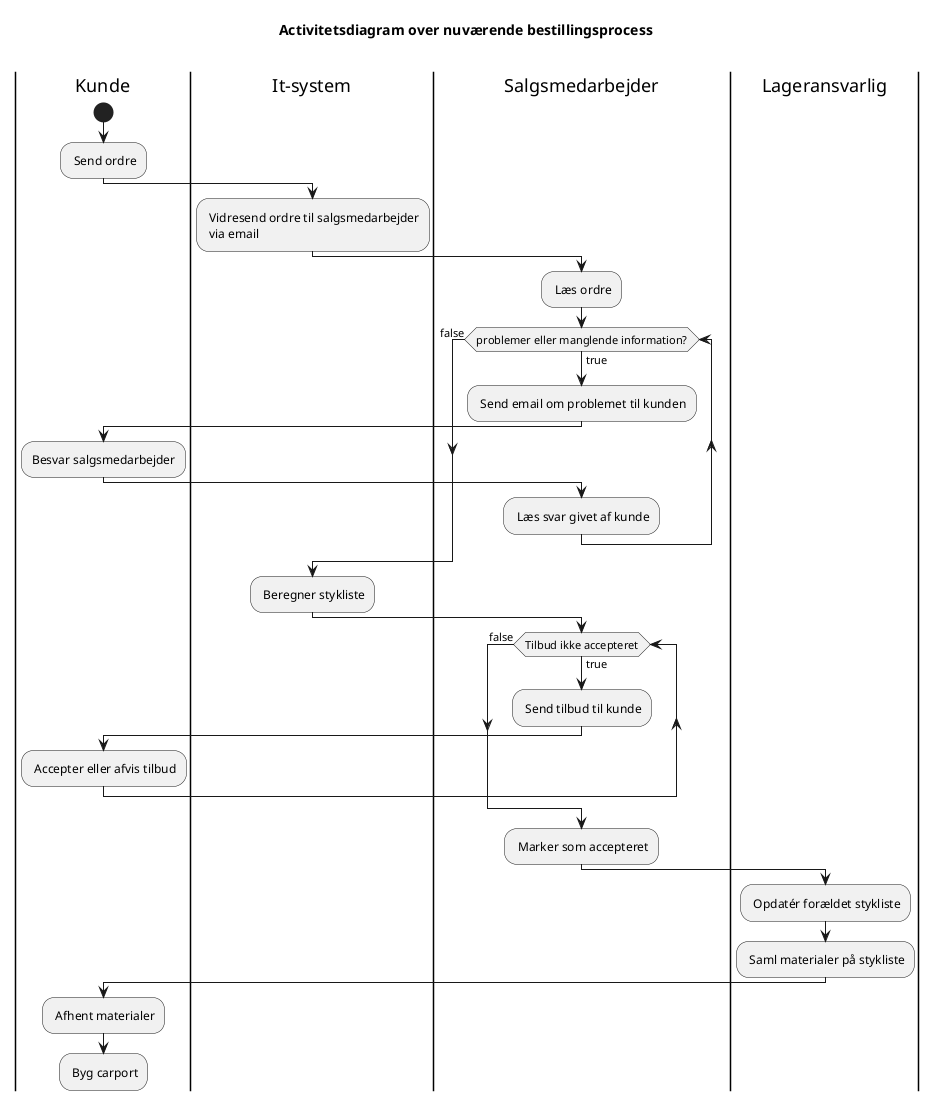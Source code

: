 @startuml

title Activitetsdiagram over nuværende bestillingsprocess \n

|Kunde|
start
: Send ordre;
|It-system|
: Vidresend ordre til salgsmedarbejder
 via email;
|Salgsmedarbejder|
: Læs ordre;
while (problemer eller manglende information?) is (true)
    : Send email om problemet til kunden;
    |Kunde|
    :Besvar salgsmedarbejder;
    |Salgsmedarbejder|
    : Læs svar givet af kunde;
endwhile (false)
|It-system|
: Beregner stykliste;
|Salgsmedarbejder|
while (Tilbud ikke accepteret) is (true)
: Send tilbud til kunde;
|Kunde|
: Accepter eller afvis tilbud;
endwhile (false)
|Salgsmedarbejder|
: Marker som accepteret;
|Lageransvarlig|
: Opdatér forældet stykliste;
: Saml materialer på stykliste;
|Kunde|
: Afhent materialer;
: Byg carport;
@enduml